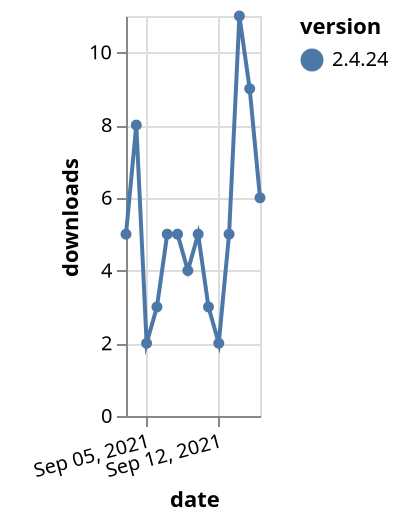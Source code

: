 {"$schema": "https://vega.github.io/schema/vega-lite/v5.json", "description": "A simple bar chart with embedded data.", "data": {"values": [{"date": "2021-09-03", "total": 24666, "delta": 5, "version": "2.4.24"}, {"date": "2021-09-04", "total": 24674, "delta": 8, "version": "2.4.24"}, {"date": "2021-09-05", "total": 24676, "delta": 2, "version": "2.4.24"}, {"date": "2021-09-06", "total": 24679, "delta": 3, "version": "2.4.24"}, {"date": "2021-09-07", "total": 24684, "delta": 5, "version": "2.4.24"}, {"date": "2021-09-08", "total": 24689, "delta": 5, "version": "2.4.24"}, {"date": "2021-09-09", "total": 24693, "delta": 4, "version": "2.4.24"}, {"date": "2021-09-10", "total": 24698, "delta": 5, "version": "2.4.24"}, {"date": "2021-09-11", "total": 24701, "delta": 3, "version": "2.4.24"}, {"date": "2021-09-12", "total": 24703, "delta": 2, "version": "2.4.24"}, {"date": "2021-09-13", "total": 24708, "delta": 5, "version": "2.4.24"}, {"date": "2021-09-14", "total": 24719, "delta": 11, "version": "2.4.24"}, {"date": "2021-09-15", "total": 24728, "delta": 9, "version": "2.4.24"}, {"date": "2021-09-16", "total": 24734, "delta": 6, "version": "2.4.24"}]}, "width": "container", "mark": {"type": "line", "point": {"filled": true}}, "encoding": {"x": {"field": "date", "type": "temporal", "timeUnit": "yearmonthdate", "title": "date", "axis": {"labelAngle": -15}}, "y": {"field": "delta", "type": "quantitative", "title": "downloads"}, "color": {"field": "version", "type": "nominal"}, "tooltip": {"field": "delta"}}}